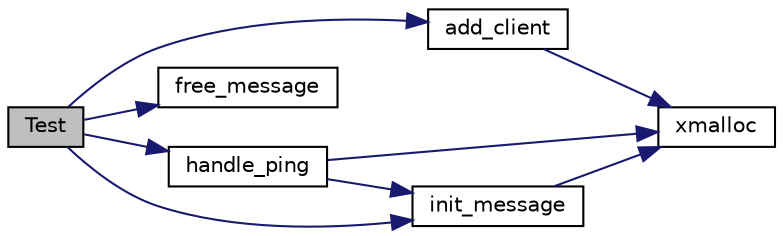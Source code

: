 digraph "Test"
{
 // LATEX_PDF_SIZE
  edge [fontname="Helvetica",fontsize="10",labelfontname="Helvetica",labelfontsize="10"];
  node [fontname="Helvetica",fontsize="10",shape=record];
  rankdir="LR";
  Node1 [label="Test",height=0.2,width=0.4,color="black", fillcolor="grey75", style="filled", fontcolor="black",tooltip=" "];
  Node1 -> Node2 [color="midnightblue",fontsize="10",style="solid",fontname="Helvetica"];
  Node2 [label="add_client",height=0.2,width=0.4,color="black", fillcolor="white", style="filled",URL="$connection_8c.html#ac1fdf3130d32ed551bc43052d4d3bb91",tooltip="Add a new client connection_t to the linked list connection."];
  Node2 -> Node3 [color="midnightblue",fontsize="10",style="solid",fontname="Helvetica"];
  Node3 [label="xmalloc",height=0.2,width=0.4,color="black", fillcolor="white", style="filled",URL="$epoll__server_2utils_2xalloc_8c.html#a42ccfa6fc49cc4ce90cc44cd05052490",tooltip="Malloc wrapper that exit on failure."];
  Node1 -> Node4 [color="midnightblue",fontsize="10",style="solid",fontname="Helvetica"];
  Node4 [label="free_message",height=0.2,width=0.4,color="black", fillcolor="white", style="filled",URL="$message_8h.html#aafafca753919c7d770812f5c47b5fe7f",tooltip="Free the memory allocated by a struct message."];
  Node1 -> Node5 [color="midnightblue",fontsize="10",style="solid",fontname="Helvetica"];
  Node5 [label="handle_ping",height=0.2,width=0.4,color="black", fillcolor="white", style="filled",URL="$commands_8h.html#a384ffee282c0a44f38d182ab3b2b09fb",tooltip=" "];
  Node5 -> Node6 [color="midnightblue",fontsize="10",style="solid",fontname="Helvetica"];
  Node6 [label="init_message",height=0.2,width=0.4,color="black", fillcolor="white", style="filled",URL="$message_8h.html#a2949ade165d1040b2cb63f5d680f9914",tooltip="Initializes a struct message with the param status code affected."];
  Node6 -> Node3 [color="midnightblue",fontsize="10",style="solid",fontname="Helvetica"];
  Node5 -> Node3 [color="midnightblue",fontsize="10",style="solid",fontname="Helvetica"];
  Node1 -> Node6 [color="midnightblue",fontsize="10",style="solid",fontname="Helvetica"];
}
